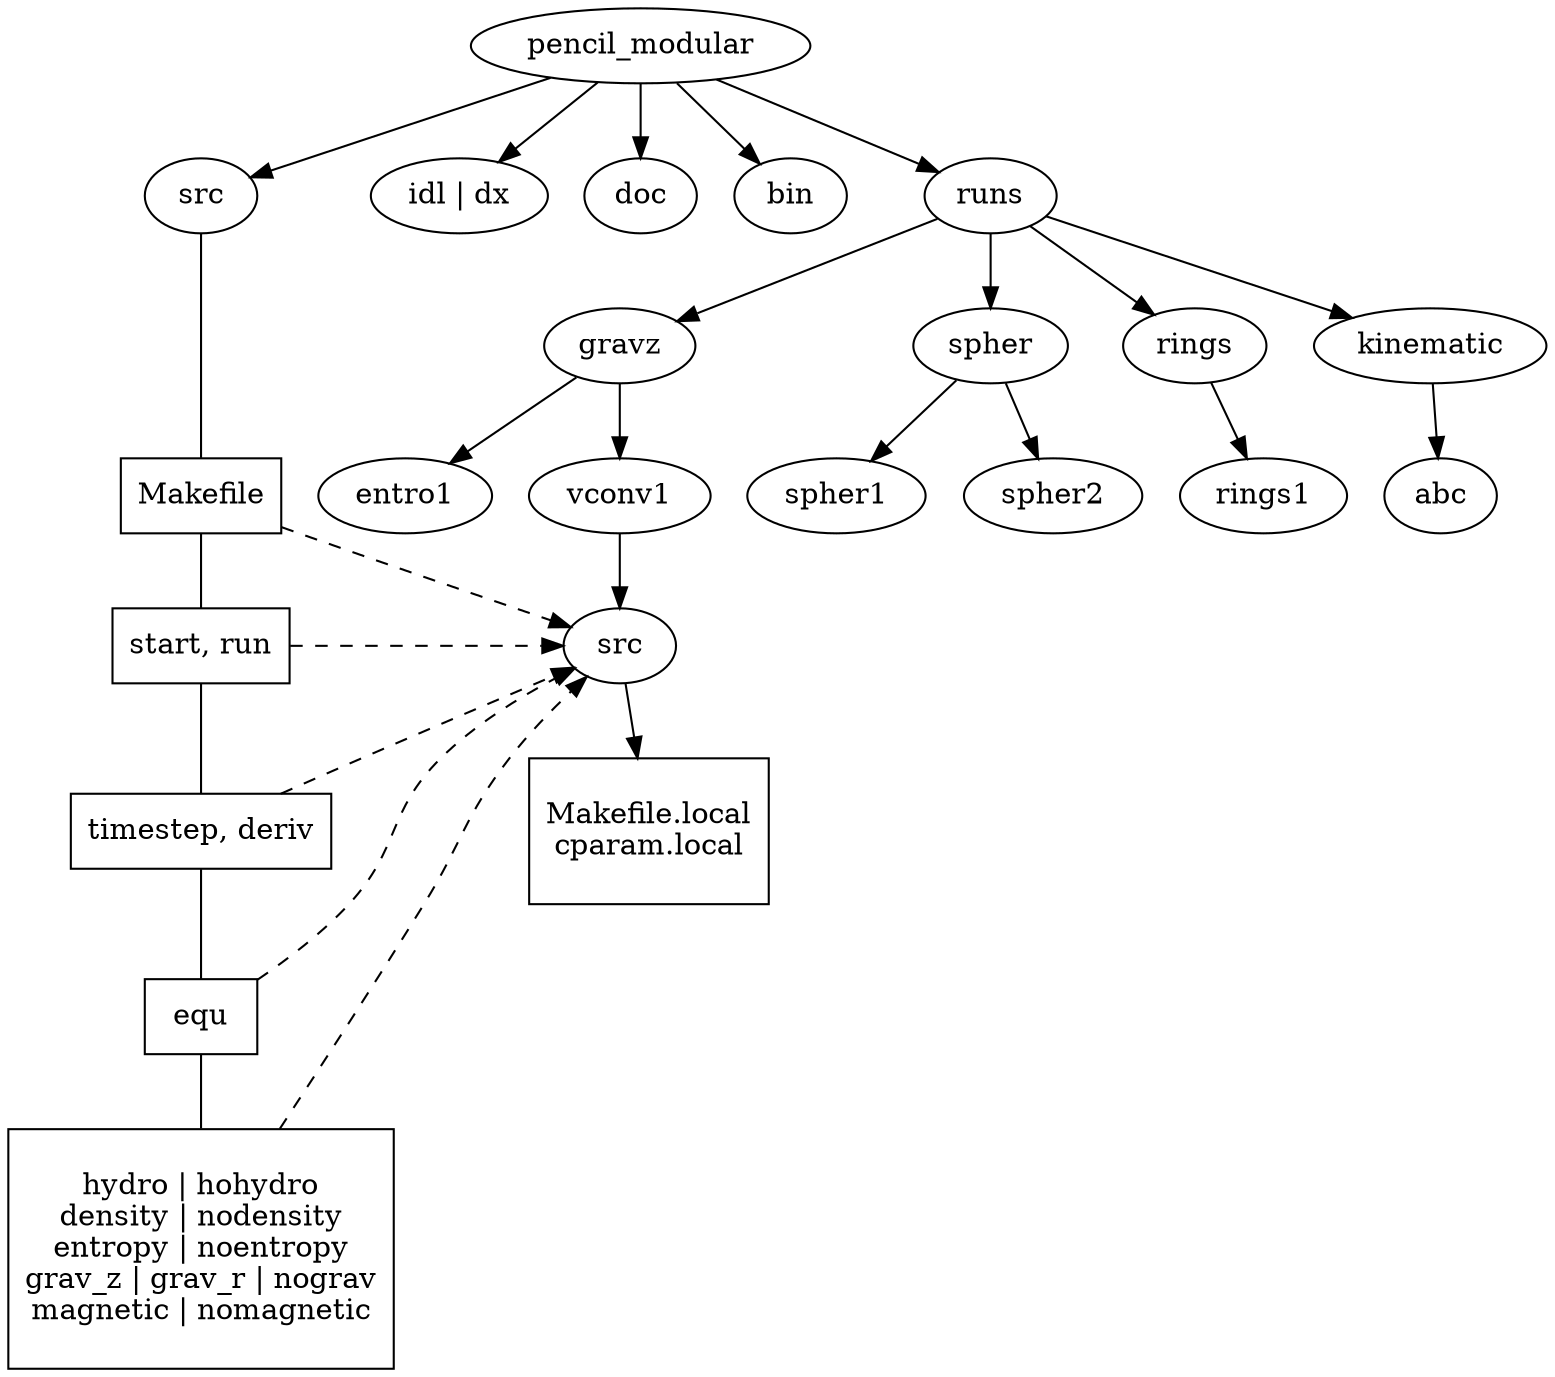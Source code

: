 /* Mutual dependencies for the pencil_modular code.
   Run this through
     dot -Tps structure.dot -o struct.ps
   to obtain a PostScript graph. dot is part of AT&T's `graphviz'
   package.
 */
digraph G {

  /* Top directory */
  node [shape=ellipse];
  { pencil_modular }

  /* */
  node [shape=ellipse];
  { rank=same; src; idl_dx; doc; bin; runs }

  idl_dx [label="idl | dx"];

  pencil_modular -> src;
  pencil_modular -> idl_dx;
  pencil_modular -> bin;
  pencil_modular -> doc;
  pencil_modular -> runs;

  runs->gravz    ->entro1;
  runs->spher    ->spher1;
  runs->rings    ->rings1;
  runs->kinematic->abc;

  gravz->vconv1;
  spher->spher2;


  /* Switch default to boxed (for files) */
  node [shape=box];
  { Makefile; startrun; scheme; equ; physics; }

  startrun [label="start, run"];
  scheme   [label="timestep, deriv"];
  physics  [label="\nhydro | hohydro\ndensity | nodensity\nentropy | noentropy\ngrav_z | grav_r | nograv\nmagnetic | nomagnetic\n\n"];

  src->Makefile->startrun->scheme->equ->physics [dir=none,weight=5];


  vconv1->src1[weight=5];
  src1 [shape=ellipse, label="src"];
  src1->src_local[weight=5];
  src_local[label="\nMakefile.local\ncparam.local\n\n"];


  /* Indicate links from src to runs/gravz/vconv1/src*/
  Makefile -> src1 [style=dashed];
  startrun -> src1 [style=dashed];
  scheme   -> src1 [style=dashed];
  equ      -> src1 [style=dashed];
  physics  -> src1 [style=dashed];

  { rank = same; startrun; src1 }
}
